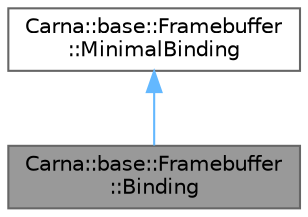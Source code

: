 digraph "Carna::base::Framebuffer::Binding"
{
 // LATEX_PDF_SIZE
  bgcolor="transparent";
  edge [fontname=Helvetica,fontsize=10,labelfontname=Helvetica,labelfontsize=10];
  node [fontname=Helvetica,fontsize=10,shape=box,height=0.2,width=0.4];
  Node1 [id="Node000001",label="Carna::base::Framebuffer\l::Binding",height=0.2,width=0.4,color="gray40", fillcolor="grey60", style="filled", fontcolor="black",tooltip="Acts like MinimalBinding, but checks the bound framebuffer for validity and allows rendering."];
  Node2 -> Node1 [id="edge1_Node000001_Node000002",dir="back",color="steelblue1",style="solid",tooltip=" "];
  Node2 [id="Node000002",label="Carna::base::Framebuffer\l::MinimalBinding",height=0.2,width=0.4,color="gray40", fillcolor="white", style="filled",URL="$classCarna_1_1base_1_1Framebuffer_1_1MinimalBinding.html",tooltip="Maintains the binding of a Framebuffer in a RAII-manner."];
}
